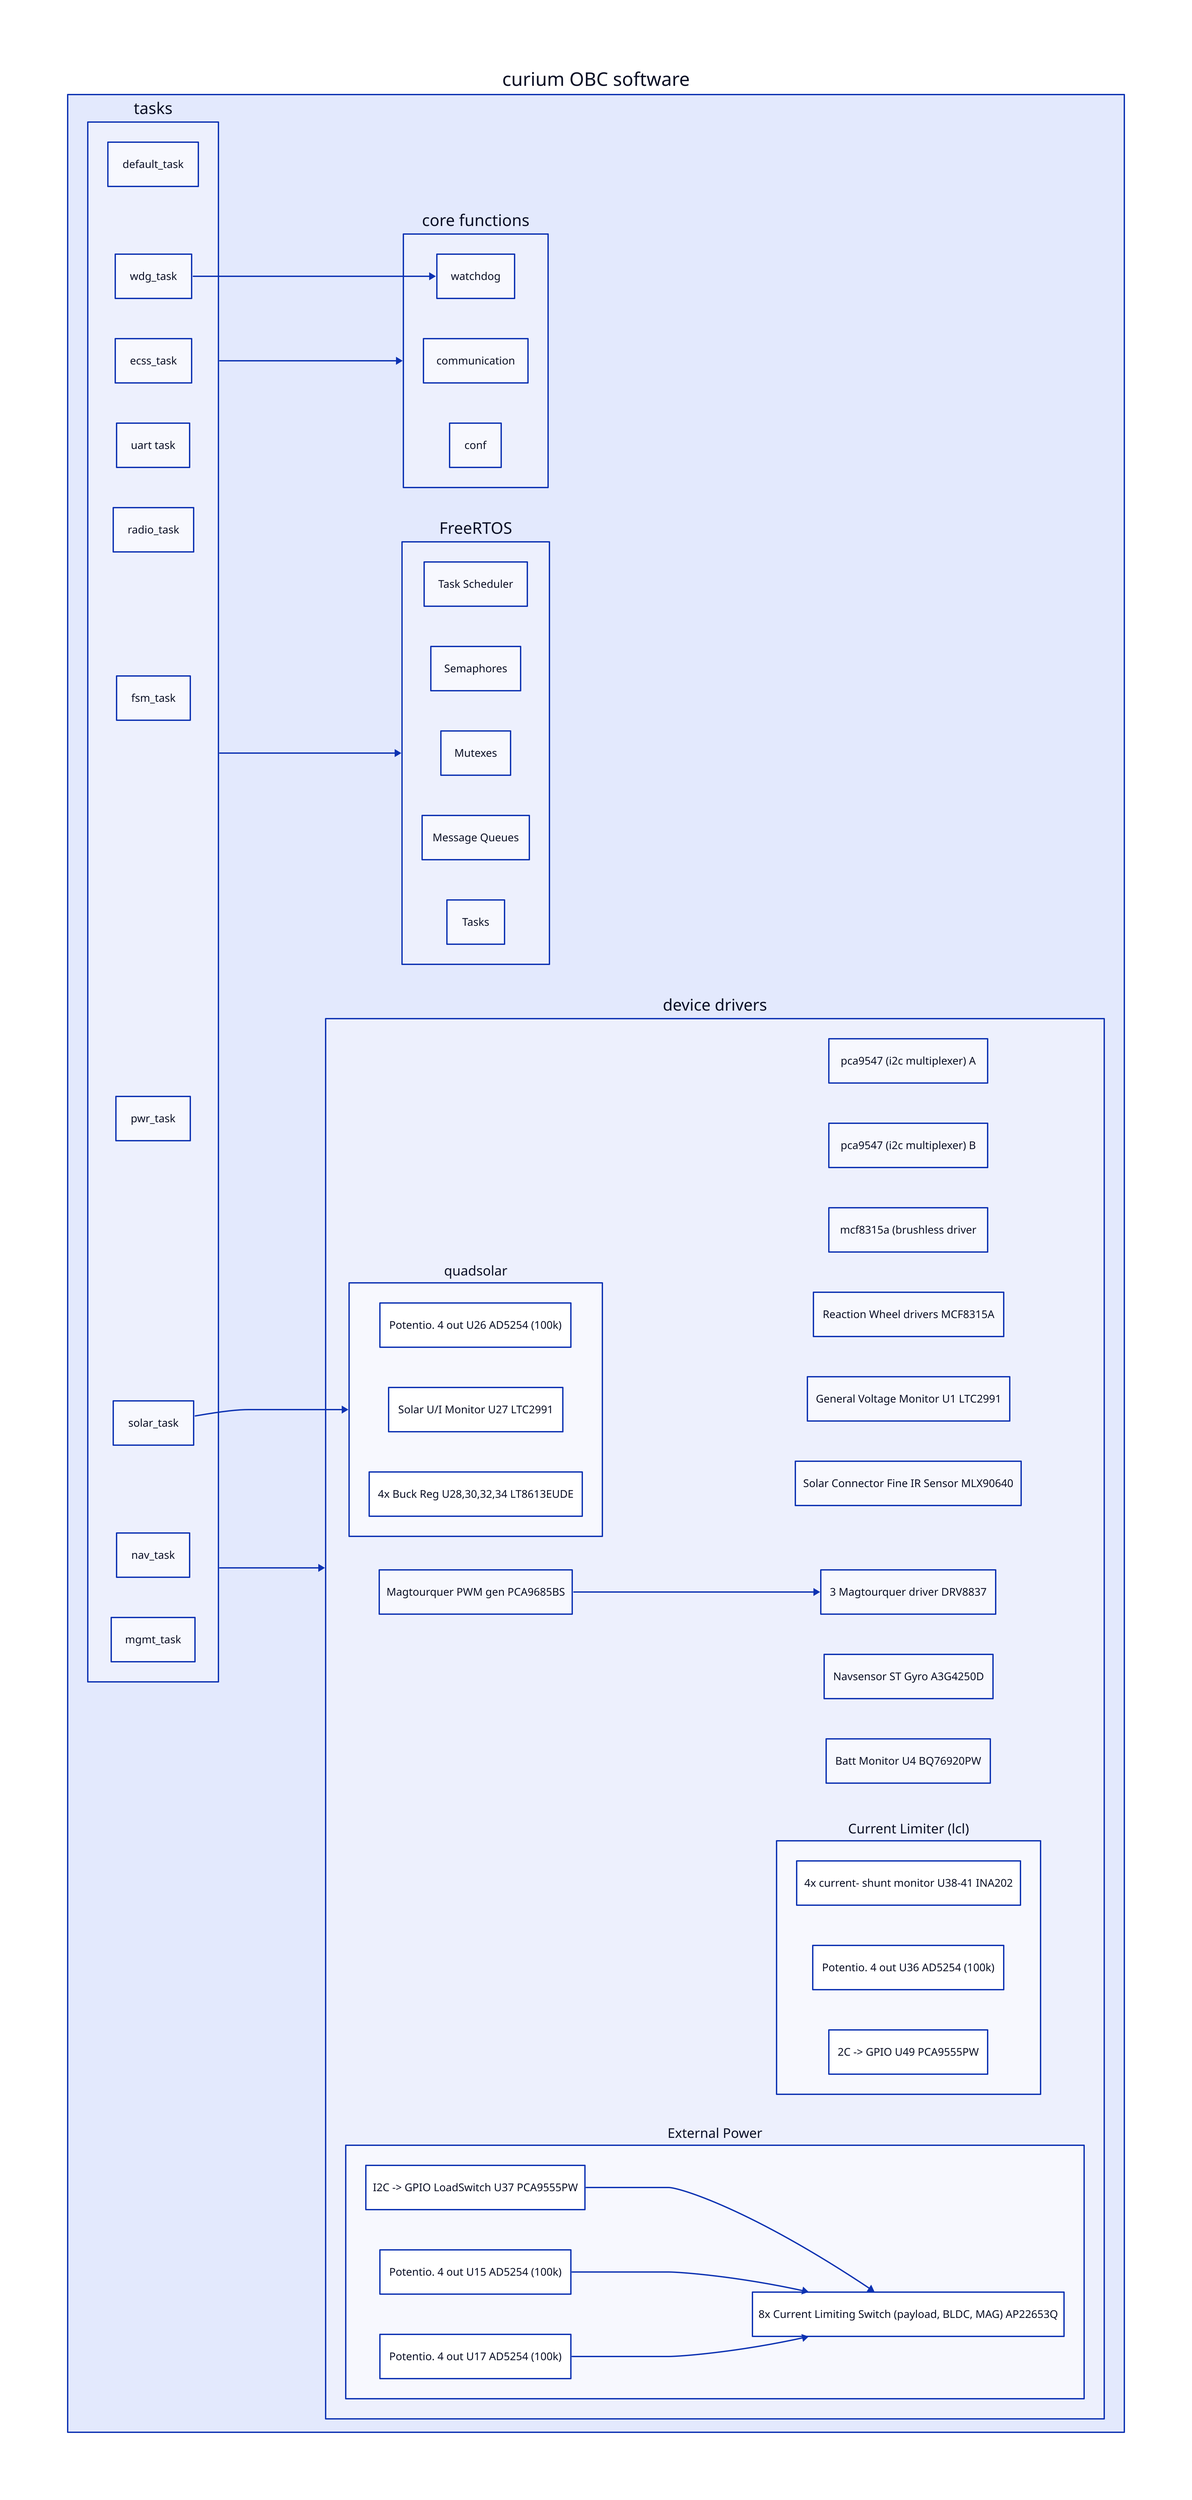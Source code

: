 direction: right
"curium OBC software": {
  "core functions": {
    "watchdog"
    "communication"
    "conf"
  }
  "tasks": {
    "default_task"
    "wdg_task"
    "ecss_task"
    "uart task"
    "radio_task"
    "fsm_task"
    "pwr_task"
    "solar_task"
    "nav_task"
    "mgmt_task"
  }
  "FreeRTOS": {
    "Task Scheduler"
    "Semaphores"
    "Mutexes"
    "Message Queues"
    "Tasks"
  }
  "tasks"."solar_task" -> "device drivers"."quadsolar"
  "device drivers"."quadsolar": {
    "Potentio. 4 out U26 AD5254 (100k)"
    "Solar U/I Monitor U27 LTC2991"
    "4x Buck Reg U28,30,32,34 LT8613EUDE"
  }
  "device drivers": {
    "pca9547 (i2c multiplexer) A"
    "pca9547 (i2c multiplexer) B"
    "mcf8315a (brushless driver"
    "Reaction Wheel drivers MCF8315A"
    "General Voltage Monitor U1 LTC2991"
    "Solar Connector Fine IR Sensor MLX90640"
    "Magtourquer PWM gen PCA9685BS" -> "3 Magtourquer driver DRV8837"
    "Navsensor ST Gyro A3G4250D"
    "Batt Monitor U4 BQ76920PW"
    "Current Limiter (lcl)": {
      "4x current- shunt monitor U38-41 INA202"
      "Potentio. 4 out U36 AD5254 (100k)"
      "2C -> GPIO U49 PCA9555PW"
    }
    "External Power": {
      "I2C -> GPIO LoadSwitch U37 PCA9555PW" -> limiter
      "Potentio. 4 out U15 AD5254 (100k)" -> limiter
      "Potentio. 4 out U17 AD5254 (100k)" -> limiter
      limiter: "8x Current Limiting Switch (payload, BLDC, MAG) AP22653Q"
    }
  }
  "tasks"."wdg_task" -> "core functions"."watchdog"
  "tasks" -> "FreeRTOS"
  "tasks" -> "device drivers"
  "tasks" -> "core functions"
}
